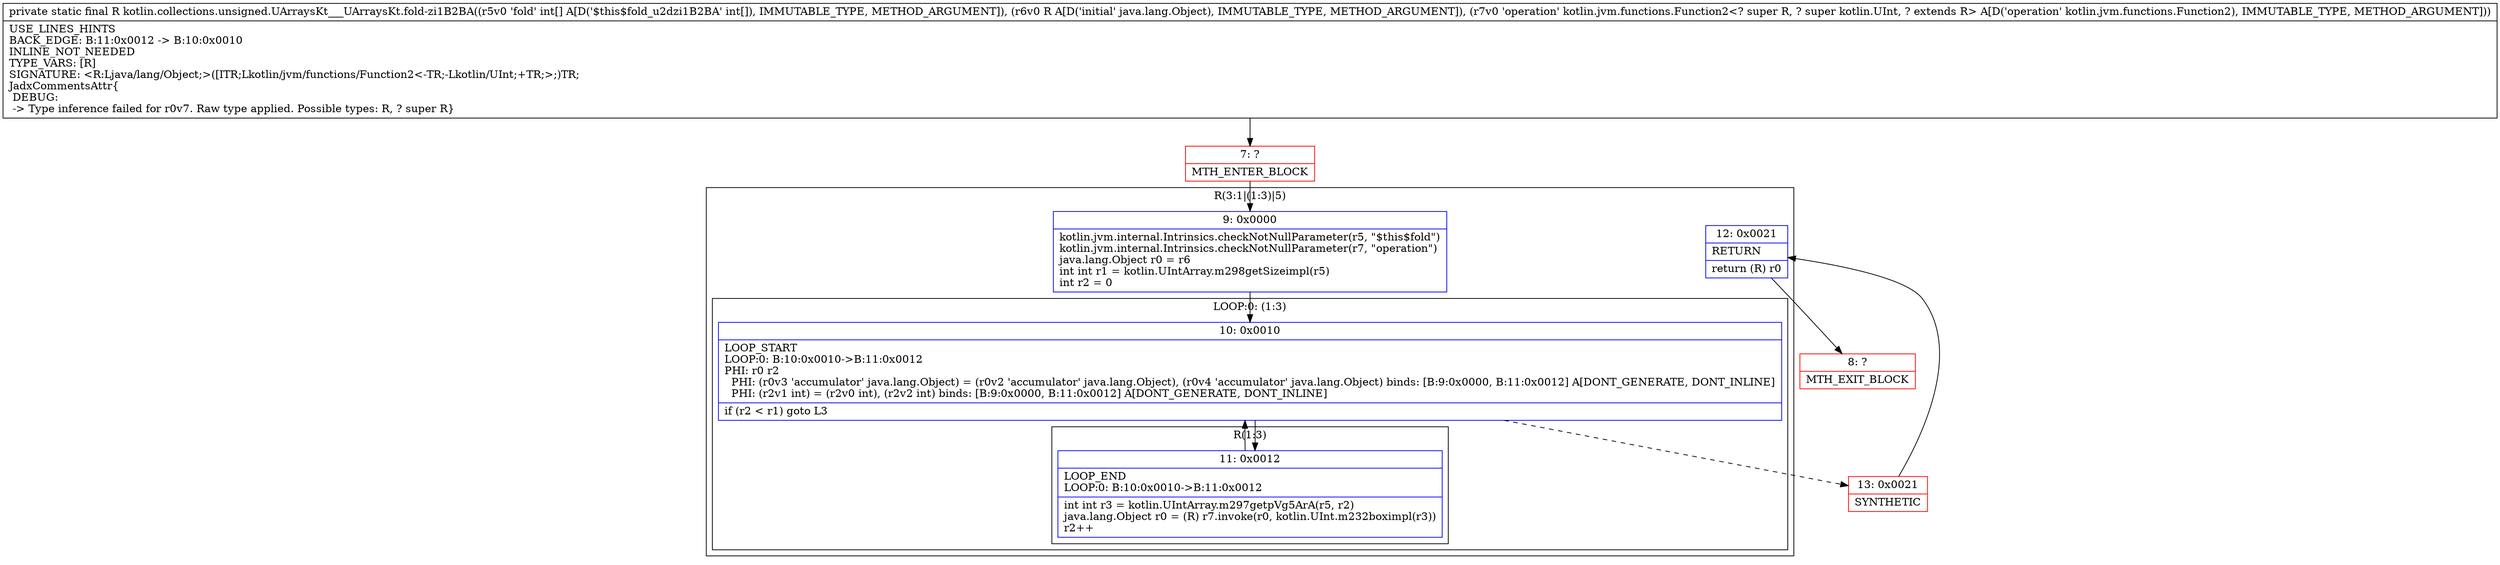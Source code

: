 digraph "CFG forkotlin.collections.unsigned.UArraysKt___UArraysKt.fold\-zi1B2BA([ILjava\/lang\/Object;Lkotlin\/jvm\/functions\/Function2;)Ljava\/lang\/Object;" {
subgraph cluster_Region_1313650632 {
label = "R(3:1|(1:3)|5)";
node [shape=record,color=blue];
Node_9 [shape=record,label="{9\:\ 0x0000|kotlin.jvm.internal.Intrinsics.checkNotNullParameter(r5, \"$this$fold\")\lkotlin.jvm.internal.Intrinsics.checkNotNullParameter(r7, \"operation\")\ljava.lang.Object r0 = r6\lint int r1 = kotlin.UIntArray.m298getSizeimpl(r5)\lint r2 = 0\l}"];
subgraph cluster_LoopRegion_2028387371 {
label = "LOOP:0: (1:3)";
node [shape=record,color=blue];
Node_10 [shape=record,label="{10\:\ 0x0010|LOOP_START\lLOOP:0: B:10:0x0010\-\>B:11:0x0012\lPHI: r0 r2 \l  PHI: (r0v3 'accumulator' java.lang.Object) = (r0v2 'accumulator' java.lang.Object), (r0v4 'accumulator' java.lang.Object) binds: [B:9:0x0000, B:11:0x0012] A[DONT_GENERATE, DONT_INLINE]\l  PHI: (r2v1 int) = (r2v0 int), (r2v2 int) binds: [B:9:0x0000, B:11:0x0012] A[DONT_GENERATE, DONT_INLINE]\l|if (r2 \< r1) goto L3\l}"];
subgraph cluster_Region_62428316 {
label = "R(1:3)";
node [shape=record,color=blue];
Node_11 [shape=record,label="{11\:\ 0x0012|LOOP_END\lLOOP:0: B:10:0x0010\-\>B:11:0x0012\l|int int r3 = kotlin.UIntArray.m297getpVg5ArA(r5, r2)\ljava.lang.Object r0 = (R) r7.invoke(r0, kotlin.UInt.m232boximpl(r3))\lr2++\l}"];
}
}
Node_12 [shape=record,label="{12\:\ 0x0021|RETURN\l|return (R) r0\l}"];
}
Node_7 [shape=record,color=red,label="{7\:\ ?|MTH_ENTER_BLOCK\l}"];
Node_13 [shape=record,color=red,label="{13\:\ 0x0021|SYNTHETIC\l}"];
Node_8 [shape=record,color=red,label="{8\:\ ?|MTH_EXIT_BLOCK\l}"];
MethodNode[shape=record,label="{private static final R kotlin.collections.unsigned.UArraysKt___UArraysKt.fold\-zi1B2BA((r5v0 'fold' int[] A[D('$this$fold_u2dzi1B2BA' int[]), IMMUTABLE_TYPE, METHOD_ARGUMENT]), (r6v0 R A[D('initial' java.lang.Object), IMMUTABLE_TYPE, METHOD_ARGUMENT]), (r7v0 'operation' kotlin.jvm.functions.Function2\<? super R, ? super kotlin.UInt, ? extends R\> A[D('operation' kotlin.jvm.functions.Function2), IMMUTABLE_TYPE, METHOD_ARGUMENT]))  | USE_LINES_HINTS\lBACK_EDGE: B:11:0x0012 \-\> B:10:0x0010\lINLINE_NOT_NEEDED\lTYPE_VARS: [R]\lSIGNATURE: \<R:Ljava\/lang\/Object;\>([ITR;Lkotlin\/jvm\/functions\/Function2\<\-TR;\-Lkotlin\/UInt;+TR;\>;)TR;\lJadxCommentsAttr\{\l DEBUG: \l \-\> Type inference failed for r0v7. Raw type applied. Possible types: R, ? super R\}\l}"];
MethodNode -> Node_7;Node_9 -> Node_10;
Node_10 -> Node_11;
Node_10 -> Node_13[style=dashed];
Node_11 -> Node_10;
Node_12 -> Node_8;
Node_7 -> Node_9;
Node_13 -> Node_12;
}

